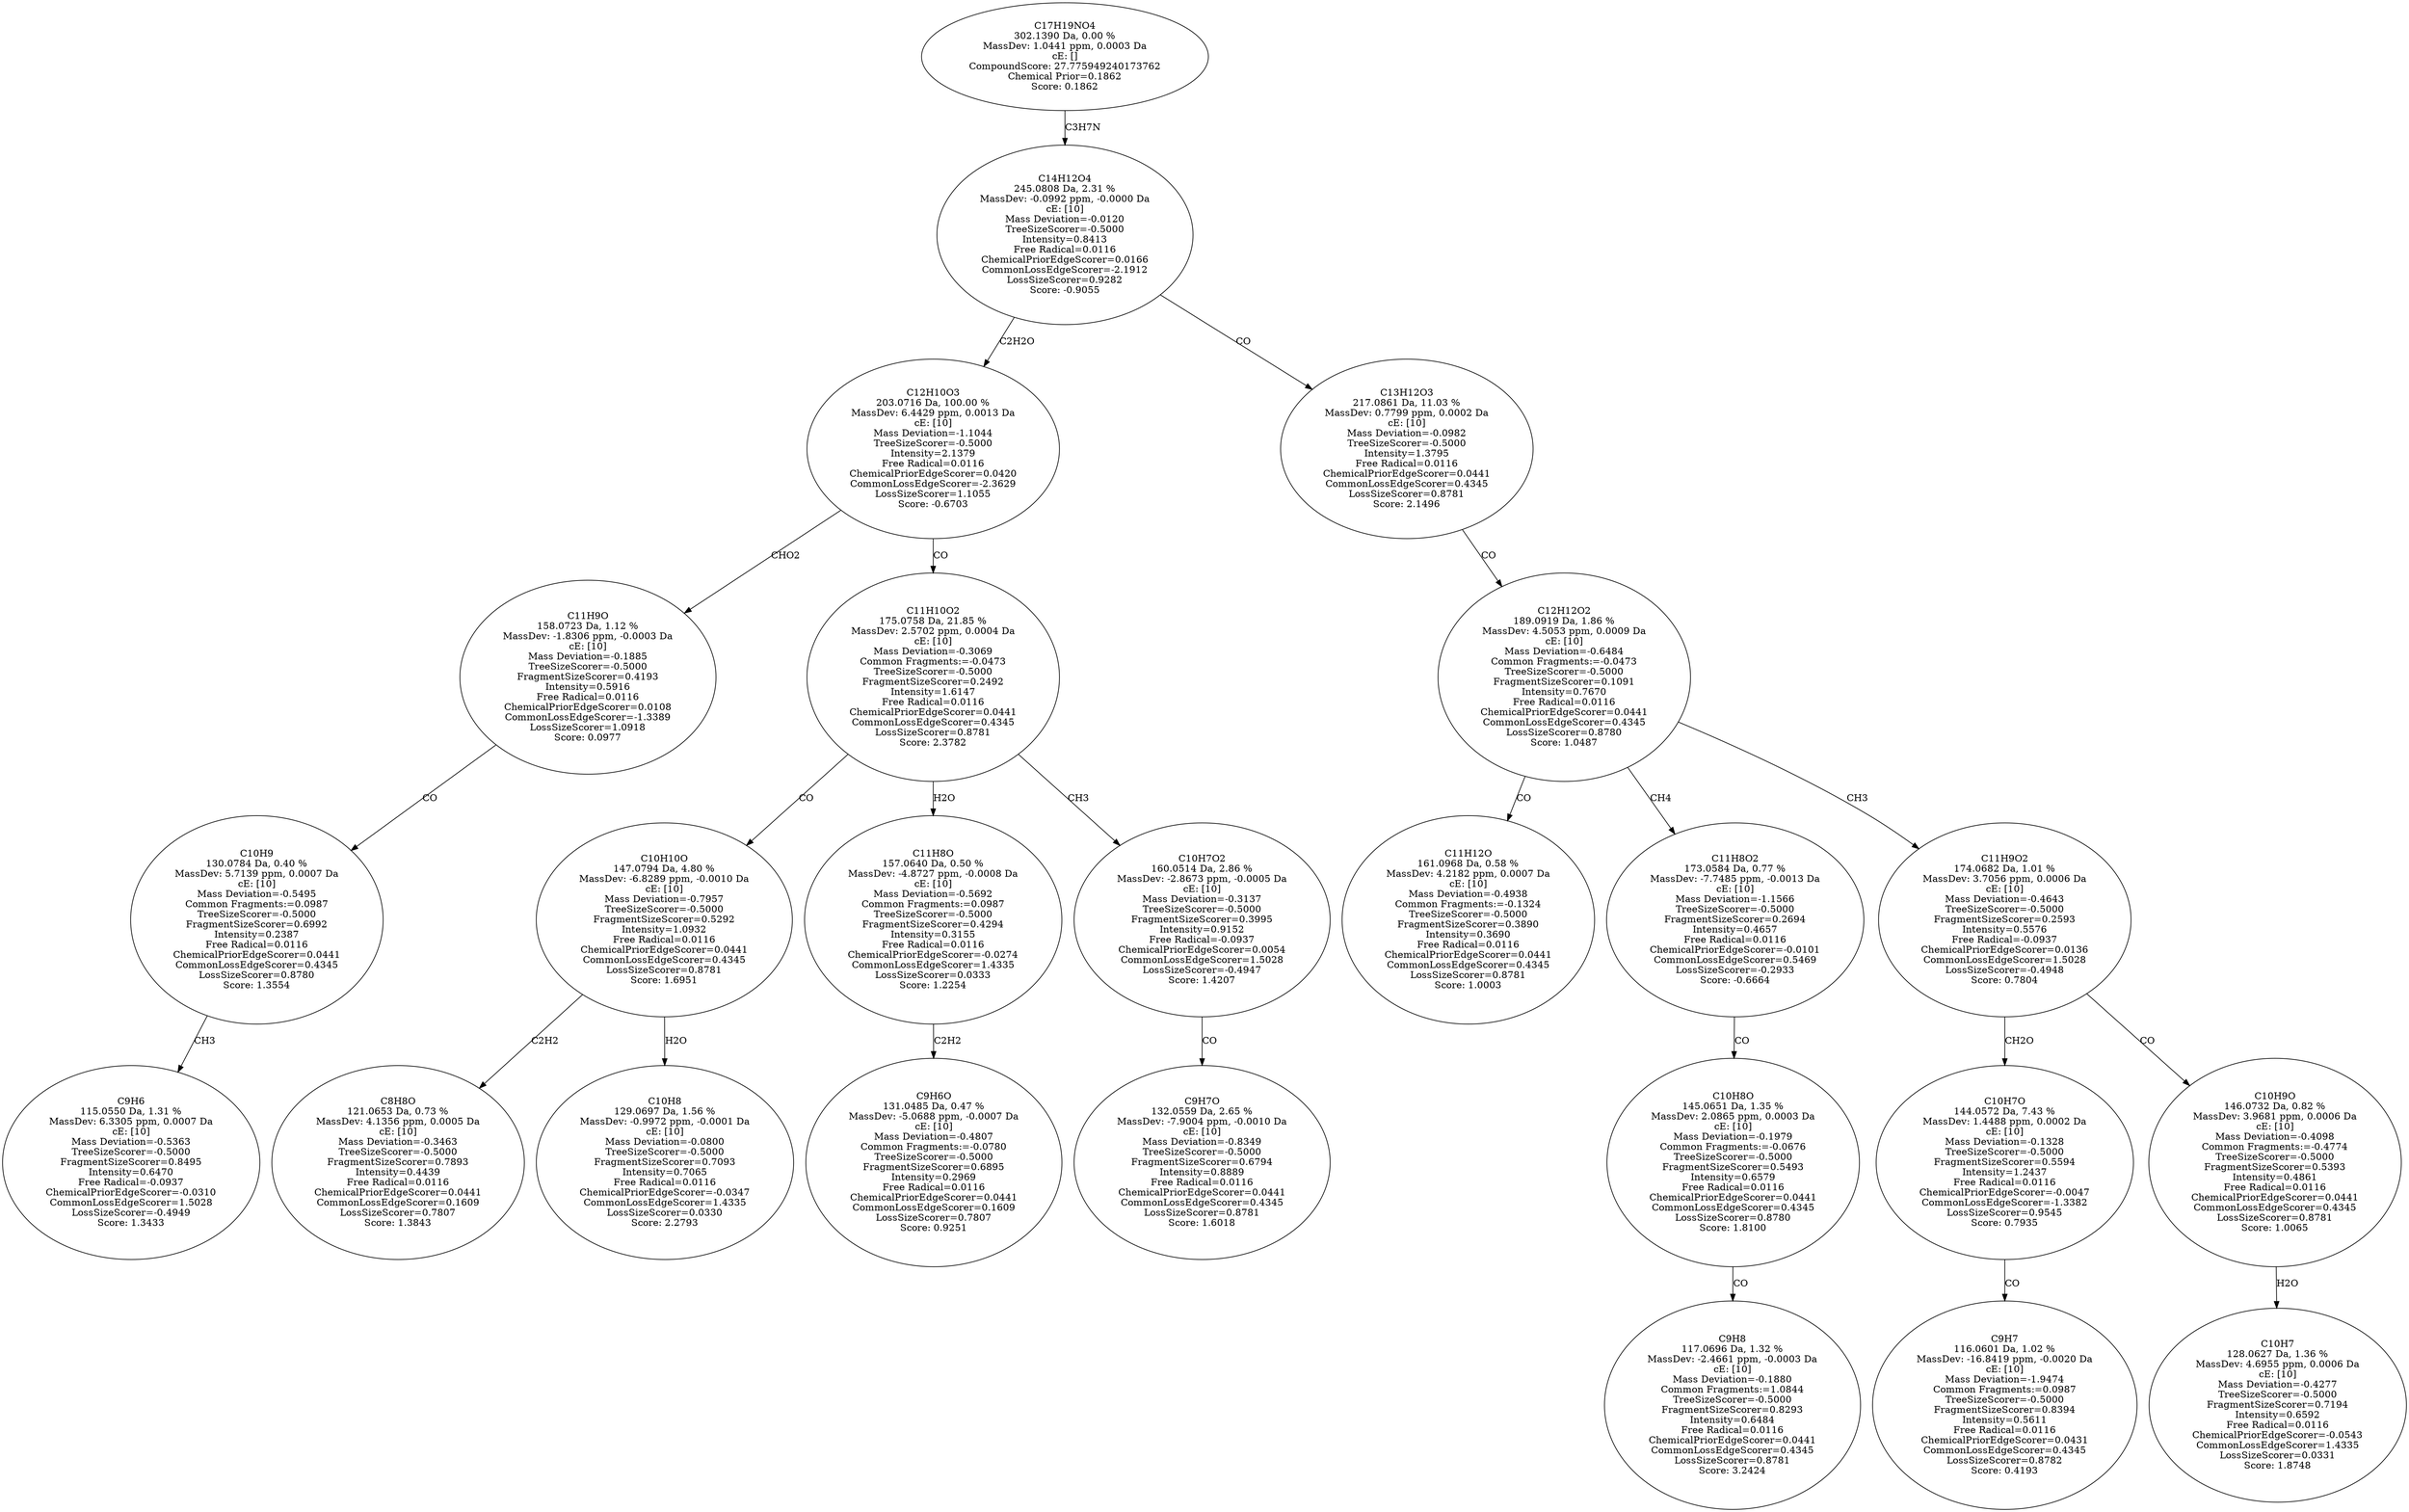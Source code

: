 strict digraph {
v1 [label="C9H6\n115.0550 Da, 1.31 %\nMassDev: 6.3305 ppm, 0.0007 Da\ncE: [10]\nMass Deviation=-0.5363\nTreeSizeScorer=-0.5000\nFragmentSizeScorer=0.8495\nIntensity=0.6470\nFree Radical=-0.0937\nChemicalPriorEdgeScorer=-0.0310\nCommonLossEdgeScorer=1.5028\nLossSizeScorer=-0.4949\nScore: 1.3433"];
v2 [label="C10H9\n130.0784 Da, 0.40 %\nMassDev: 5.7139 ppm, 0.0007 Da\ncE: [10]\nMass Deviation=-0.5495\nCommon Fragments:=0.0987\nTreeSizeScorer=-0.5000\nFragmentSizeScorer=0.6992\nIntensity=0.2387\nFree Radical=0.0116\nChemicalPriorEdgeScorer=0.0441\nCommonLossEdgeScorer=0.4345\nLossSizeScorer=0.8780\nScore: 1.3554"];
v3 [label="C11H9O\n158.0723 Da, 1.12 %\nMassDev: -1.8306 ppm, -0.0003 Da\ncE: [10]\nMass Deviation=-0.1885\nTreeSizeScorer=-0.5000\nFragmentSizeScorer=0.4193\nIntensity=0.5916\nFree Radical=0.0116\nChemicalPriorEdgeScorer=0.0108\nCommonLossEdgeScorer=-1.3389\nLossSizeScorer=1.0918\nScore: 0.0977"];
v4 [label="C8H8O\n121.0653 Da, 0.73 %\nMassDev: 4.1356 ppm, 0.0005 Da\ncE: [10]\nMass Deviation=-0.3463\nTreeSizeScorer=-0.5000\nFragmentSizeScorer=0.7893\nIntensity=0.4439\nFree Radical=0.0116\nChemicalPriorEdgeScorer=0.0441\nCommonLossEdgeScorer=0.1609\nLossSizeScorer=0.7807\nScore: 1.3843"];
v5 [label="C10H8\n129.0697 Da, 1.56 %\nMassDev: -0.9972 ppm, -0.0001 Da\ncE: [10]\nMass Deviation=-0.0800\nTreeSizeScorer=-0.5000\nFragmentSizeScorer=0.7093\nIntensity=0.7065\nFree Radical=0.0116\nChemicalPriorEdgeScorer=-0.0347\nCommonLossEdgeScorer=1.4335\nLossSizeScorer=0.0330\nScore: 2.2793"];
v6 [label="C10H10O\n147.0794 Da, 4.80 %\nMassDev: -6.8289 ppm, -0.0010 Da\ncE: [10]\nMass Deviation=-0.7957\nTreeSizeScorer=-0.5000\nFragmentSizeScorer=0.5292\nIntensity=1.0932\nFree Radical=0.0116\nChemicalPriorEdgeScorer=0.0441\nCommonLossEdgeScorer=0.4345\nLossSizeScorer=0.8781\nScore: 1.6951"];
v7 [label="C9H6O\n131.0485 Da, 0.47 %\nMassDev: -5.0688 ppm, -0.0007 Da\ncE: [10]\nMass Deviation=-0.4807\nCommon Fragments:=-0.0780\nTreeSizeScorer=-0.5000\nFragmentSizeScorer=0.6895\nIntensity=0.2969\nFree Radical=0.0116\nChemicalPriorEdgeScorer=0.0441\nCommonLossEdgeScorer=0.1609\nLossSizeScorer=0.7807\nScore: 0.9251"];
v8 [label="C11H8O\n157.0640 Da, 0.50 %\nMassDev: -4.8727 ppm, -0.0008 Da\ncE: [10]\nMass Deviation=-0.5692\nCommon Fragments:=0.0987\nTreeSizeScorer=-0.5000\nFragmentSizeScorer=0.4294\nIntensity=0.3155\nFree Radical=0.0116\nChemicalPriorEdgeScorer=-0.0274\nCommonLossEdgeScorer=1.4335\nLossSizeScorer=0.0333\nScore: 1.2254"];
v9 [label="C9H7O\n132.0559 Da, 2.65 %\nMassDev: -7.9004 ppm, -0.0010 Da\ncE: [10]\nMass Deviation=-0.8349\nTreeSizeScorer=-0.5000\nFragmentSizeScorer=0.6794\nIntensity=0.8889\nFree Radical=0.0116\nChemicalPriorEdgeScorer=0.0441\nCommonLossEdgeScorer=0.4345\nLossSizeScorer=0.8781\nScore: 1.6018"];
v10 [label="C10H7O2\n160.0514 Da, 2.86 %\nMassDev: -2.8673 ppm, -0.0005 Da\ncE: [10]\nMass Deviation=-0.3137\nTreeSizeScorer=-0.5000\nFragmentSizeScorer=0.3995\nIntensity=0.9152\nFree Radical=-0.0937\nChemicalPriorEdgeScorer=0.0054\nCommonLossEdgeScorer=1.5028\nLossSizeScorer=-0.4947\nScore: 1.4207"];
v11 [label="C11H10O2\n175.0758 Da, 21.85 %\nMassDev: 2.5702 ppm, 0.0004 Da\ncE: [10]\nMass Deviation=-0.3069\nCommon Fragments:=-0.0473\nTreeSizeScorer=-0.5000\nFragmentSizeScorer=0.2492\nIntensity=1.6147\nFree Radical=0.0116\nChemicalPriorEdgeScorer=0.0441\nCommonLossEdgeScorer=0.4345\nLossSizeScorer=0.8781\nScore: 2.3782"];
v12 [label="C12H10O3\n203.0716 Da, 100.00 %\nMassDev: 6.4429 ppm, 0.0013 Da\ncE: [10]\nMass Deviation=-1.1044\nTreeSizeScorer=-0.5000\nIntensity=2.1379\nFree Radical=0.0116\nChemicalPriorEdgeScorer=0.0420\nCommonLossEdgeScorer=-2.3629\nLossSizeScorer=1.1055\nScore: -0.6703"];
v13 [label="C11H12O\n161.0968 Da, 0.58 %\nMassDev: 4.2182 ppm, 0.0007 Da\ncE: [10]\nMass Deviation=-0.4938\nCommon Fragments:=-0.1324\nTreeSizeScorer=-0.5000\nFragmentSizeScorer=0.3890\nIntensity=0.3690\nFree Radical=0.0116\nChemicalPriorEdgeScorer=0.0441\nCommonLossEdgeScorer=0.4345\nLossSizeScorer=0.8781\nScore: 1.0003"];
v14 [label="C9H8\n117.0696 Da, 1.32 %\nMassDev: -2.4661 ppm, -0.0003 Da\ncE: [10]\nMass Deviation=-0.1880\nCommon Fragments:=1.0844\nTreeSizeScorer=-0.5000\nFragmentSizeScorer=0.8293\nIntensity=0.6484\nFree Radical=0.0116\nChemicalPriorEdgeScorer=0.0441\nCommonLossEdgeScorer=0.4345\nLossSizeScorer=0.8781\nScore: 3.2424"];
v15 [label="C10H8O\n145.0651 Da, 1.35 %\nMassDev: 2.0865 ppm, 0.0003 Da\ncE: [10]\nMass Deviation=-0.1979\nCommon Fragments:=-0.0676\nTreeSizeScorer=-0.5000\nFragmentSizeScorer=0.5493\nIntensity=0.6579\nFree Radical=0.0116\nChemicalPriorEdgeScorer=0.0441\nCommonLossEdgeScorer=0.4345\nLossSizeScorer=0.8780\nScore: 1.8100"];
v16 [label="C11H8O2\n173.0584 Da, 0.77 %\nMassDev: -7.7485 ppm, -0.0013 Da\ncE: [10]\nMass Deviation=-1.1566\nTreeSizeScorer=-0.5000\nFragmentSizeScorer=0.2694\nIntensity=0.4657\nFree Radical=0.0116\nChemicalPriorEdgeScorer=-0.0101\nCommonLossEdgeScorer=0.5469\nLossSizeScorer=-0.2933\nScore: -0.6664"];
v17 [label="C9H7\n116.0601 Da, 1.02 %\nMassDev: -16.8419 ppm, -0.0020 Da\ncE: [10]\nMass Deviation=-1.9474\nCommon Fragments:=0.0987\nTreeSizeScorer=-0.5000\nFragmentSizeScorer=0.8394\nIntensity=0.5611\nFree Radical=0.0116\nChemicalPriorEdgeScorer=0.0431\nCommonLossEdgeScorer=0.4345\nLossSizeScorer=0.8782\nScore: 0.4193"];
v18 [label="C10H7O\n144.0572 Da, 7.43 %\nMassDev: 1.4488 ppm, 0.0002 Da\ncE: [10]\nMass Deviation=-0.1328\nTreeSizeScorer=-0.5000\nFragmentSizeScorer=0.5594\nIntensity=1.2437\nFree Radical=0.0116\nChemicalPriorEdgeScorer=-0.0047\nCommonLossEdgeScorer=-1.3382\nLossSizeScorer=0.9545\nScore: 0.7935"];
v19 [label="C10H7\n128.0627 Da, 1.36 %\nMassDev: 4.6955 ppm, 0.0006 Da\ncE: [10]\nMass Deviation=-0.4277\nTreeSizeScorer=-0.5000\nFragmentSizeScorer=0.7194\nIntensity=0.6592\nFree Radical=0.0116\nChemicalPriorEdgeScorer=-0.0543\nCommonLossEdgeScorer=1.4335\nLossSizeScorer=0.0331\nScore: 1.8748"];
v20 [label="C10H9O\n146.0732 Da, 0.82 %\nMassDev: 3.9681 ppm, 0.0006 Da\ncE: [10]\nMass Deviation=-0.4098\nCommon Fragments:=-0.4774\nTreeSizeScorer=-0.5000\nFragmentSizeScorer=0.5393\nIntensity=0.4861\nFree Radical=0.0116\nChemicalPriorEdgeScorer=0.0441\nCommonLossEdgeScorer=0.4345\nLossSizeScorer=0.8781\nScore: 1.0065"];
v21 [label="C11H9O2\n174.0682 Da, 1.01 %\nMassDev: 3.7056 ppm, 0.0006 Da\ncE: [10]\nMass Deviation=-0.4643\nTreeSizeScorer=-0.5000\nFragmentSizeScorer=0.2593\nIntensity=0.5576\nFree Radical=-0.0937\nChemicalPriorEdgeScorer=0.0136\nCommonLossEdgeScorer=1.5028\nLossSizeScorer=-0.4948\nScore: 0.7804"];
v22 [label="C12H12O2\n189.0919 Da, 1.86 %\nMassDev: 4.5053 ppm, 0.0009 Da\ncE: [10]\nMass Deviation=-0.6484\nCommon Fragments:=-0.0473\nTreeSizeScorer=-0.5000\nFragmentSizeScorer=0.1091\nIntensity=0.7670\nFree Radical=0.0116\nChemicalPriorEdgeScorer=0.0441\nCommonLossEdgeScorer=0.4345\nLossSizeScorer=0.8780\nScore: 1.0487"];
v23 [label="C13H12O3\n217.0861 Da, 11.03 %\nMassDev: 0.7799 ppm, 0.0002 Da\ncE: [10]\nMass Deviation=-0.0982\nTreeSizeScorer=-0.5000\nIntensity=1.3795\nFree Radical=0.0116\nChemicalPriorEdgeScorer=0.0441\nCommonLossEdgeScorer=0.4345\nLossSizeScorer=0.8781\nScore: 2.1496"];
v24 [label="C14H12O4\n245.0808 Da, 2.31 %\nMassDev: -0.0992 ppm, -0.0000 Da\ncE: [10]\nMass Deviation=-0.0120\nTreeSizeScorer=-0.5000\nIntensity=0.8413\nFree Radical=0.0116\nChemicalPriorEdgeScorer=0.0166\nCommonLossEdgeScorer=-2.1912\nLossSizeScorer=0.9282\nScore: -0.9055"];
v25 [label="C17H19NO4\n302.1390 Da, 0.00 %\nMassDev: 1.0441 ppm, 0.0003 Da\ncE: []\nCompoundScore: 27.775949240173762\nChemical Prior=0.1862\nScore: 0.1862"];
v2 -> v1 [label="CH3"];
v3 -> v2 [label="CO"];
v12 -> v3 [label="CHO2"];
v6 -> v4 [label="C2H2"];
v6 -> v5 [label="H2O"];
v11 -> v6 [label="CO"];
v8 -> v7 [label="C2H2"];
v11 -> v8 [label="H2O"];
v10 -> v9 [label="CO"];
v11 -> v10 [label="CH3"];
v12 -> v11 [label="CO"];
v24 -> v12 [label="C2H2O"];
v22 -> v13 [label="CO"];
v15 -> v14 [label="CO"];
v16 -> v15 [label="CO"];
v22 -> v16 [label="CH4"];
v18 -> v17 [label="CO"];
v21 -> v18 [label="CH2O"];
v20 -> v19 [label="H2O"];
v21 -> v20 [label="CO"];
v22 -> v21 [label="CH3"];
v23 -> v22 [label="CO"];
v24 -> v23 [label="CO"];
v25 -> v24 [label="C3H7N"];
}